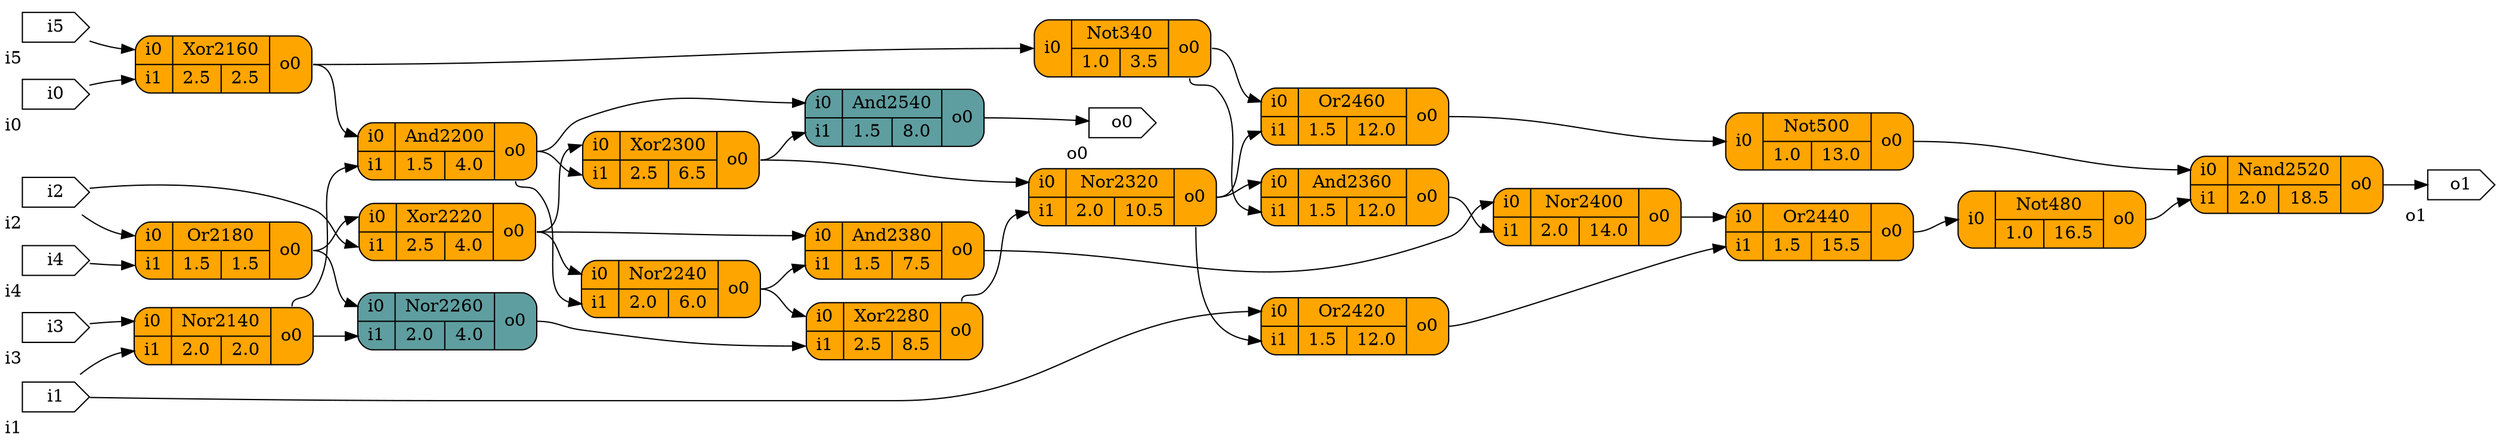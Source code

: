 digraph test {
		graph [rankdir = LR];
		Nor2140[shape=record; style="rounded,filled"; fillcolor=orange1; label="{{<i0>i0|<i1>i1}|{Nor2140|{2.0|2.0}}|{<o0>o0}}"]
		Xor2160[shape=record; style="rounded,filled"; fillcolor=orange1; label="{{<i0>i0|<i1>i1}|{Xor2160|{2.5|2.5}}|{<o0>o0}}"]
		Or2180[shape=record; style="rounded,filled"; fillcolor=orange1; label="{{<i0>i0|<i1>i1}|{Or2180|{1.5|1.5}}|{<o0>o0}}"]
		And2200[shape=record; style="rounded,filled"; fillcolor=orange1; label="{{<i0>i0|<i1>i1}|{And2200|{1.5|4.0}}|{<o0>o0}}"]
		Xor2220[shape=record; style="rounded,filled"; fillcolor=orange1; label="{{<i0>i0|<i1>i1}|{Xor2220|{2.5|4.0}}|{<o0>o0}}"]
		Nor2240[shape=record; style="rounded,filled"; fillcolor=orange1; label="{{<i0>i0|<i1>i1}|{Nor2240|{2.0|6.0}}|{<o0>o0}}"]
		Nor2260[shape=record; style="rounded,filled"; fillcolor=cadetblue; label="{{<i0>i0|<i1>i1}|{Nor2260|{2.0|4.0}}|{<o0>o0}}"]
		Xor2280[shape=record; style="rounded,filled"; fillcolor=orange1; label="{{<i0>i0|<i1>i1}|{Xor2280|{2.5|8.5}}|{<o0>o0}}"]
		Xor2300[shape=record; style="rounded,filled"; fillcolor=orange1; label="{{<i0>i0|<i1>i1}|{Xor2300|{2.5|6.5}}|{<o0>o0}}"]
		Nor2320[shape=record; style="rounded,filled"; fillcolor=orange1; label="{{<i0>i0|<i1>i1}|{Nor2320|{2.0|10.5}}|{<o0>o0}}"]
		Not340[shape=record; style="rounded,filled"; fillcolor=orange1; label="{{<i0>i0}|{Not340|{1.0|3.5}}|{<o0>o0}}"]
		And2360[shape=record; style="rounded,filled"; fillcolor=orange1; label="{{<i0>i0|<i1>i1}|{And2360|{1.5|12.0}}|{<o0>o0}}"]
		And2380[shape=record; style="rounded,filled"; fillcolor=orange1; label="{{<i0>i0|<i1>i1}|{And2380|{1.5|7.5}}|{<o0>o0}}"]
		Nor2400[shape=record; style="rounded,filled"; fillcolor=orange1; label="{{<i0>i0|<i1>i1}|{Nor2400|{2.0|14.0}}|{<o0>o0}}"]
		Or2420[shape=record; style="rounded,filled"; fillcolor=orange1; label="{{<i0>i0|<i1>i1}|{Or2420|{1.5|12.0}}|{<o0>o0}}"]
		Or2440[shape=record; style="rounded,filled"; fillcolor=orange1; label="{{<i0>i0|<i1>i1}|{Or2440|{1.5|15.5}}|{<o0>o0}}"]
		Or2460[shape=record; style="rounded,filled"; fillcolor=orange1; label="{{<i0>i0|<i1>i1}|{Or2460|{1.5|12.0}}|{<o0>o0}}"]
		Not480[shape=record; style="rounded,filled"; fillcolor=orange1; label="{{<i0>i0}|{Not480|{1.0|16.5}}|{<o0>o0}}"]
		Not500[shape=record; style="rounded,filled"; fillcolor=orange1; label="{{<i0>i0}|{Not500|{1.0|13.0}}|{<o0>o0}}"]
		Nand2520[shape=record; style="rounded,filled"; fillcolor=orange1; label="{{<i0>i0|<i1>i1}|{Nand2520|{2.0|18.5}}|{<o0>o0}}"]
		And2540[shape=record; style="rounded,filled"; fillcolor=cadetblue; label="{{<i0>i0|<i1>i1}|{And2540|{1.5|8.0}}|{<o0>o0}}"]
		i0[shape=cds,xlabel="i0"]
		i1[shape=cds,xlabel="i1"]
		i2[shape=cds,xlabel="i2"]
		i3[shape=cds,xlabel="i3"]
		i4[shape=cds,xlabel="i4"]
		i5[shape=cds,xlabel="i5"]
		o0[shape=cds,xlabel="o0"]
		o1[shape=cds,xlabel="o1"]
		i0 -> Xor2160:i1;
		i1 -> Nor2140:i1;
		i1 -> Or2420:i0;
		i2 -> Or2180:i0;
		i2 -> Xor2220:i1;
		i3 -> Nor2140:i0;
		i4 -> Or2180:i1;
		i5 -> Xor2160:i0;
		Nor2140:o0 -> And2200:i1;
		Nor2140:o0 -> Nor2260:i1;
		Xor2160:o0 -> And2200:i0;
		Xor2160:o0 -> Not340:i0;
		Or2180:o0 -> Xor2220:i0;
		Or2180:o0 -> Nor2260:i0;
		And2200:o0 -> Nor2240:i1;
		And2200:o0 -> Xor2300:i1;
		And2200:o0 -> And2540:i0;
		Xor2220:o0 -> Nor2240:i0;
		Xor2220:o0 -> Xor2300:i0;
		Xor2220:o0 -> And2380:i0;
		Nor2240:o0 -> Xor2280:i0;
		Nor2240:o0 -> And2380:i1;
		Nor2260:o0 -> Xor2280:i1;
		Xor2280:o0 -> Nor2320:i1;
		Xor2300:o0 -> Nor2320:i0;
		Xor2300:o0 -> And2540:i1;
		Nor2320:o0 -> And2360:i0;
		Nor2320:o0 -> Or2420:i1;
		Nor2320:o0 -> Or2460:i1;
		Not340:o0 -> And2360:i1;
		Not340:o0 -> Or2460:i0;
		And2360:o0 -> Nor2400:i1;
		And2380:o0 -> Nor2400:i0;
		Nor2400:o0 -> Or2440:i0;
		Or2420:o0 -> Or2440:i1;
		Or2440:o0 -> Not480:i0;
		Or2460:o0 -> Not500:i0;
		Not480:o0 -> Nand2520:i1;
		Not500:o0 -> Nand2520:i0;
		Nand2520:o0 -> o1;
		And2540:o0 -> o0;
}
